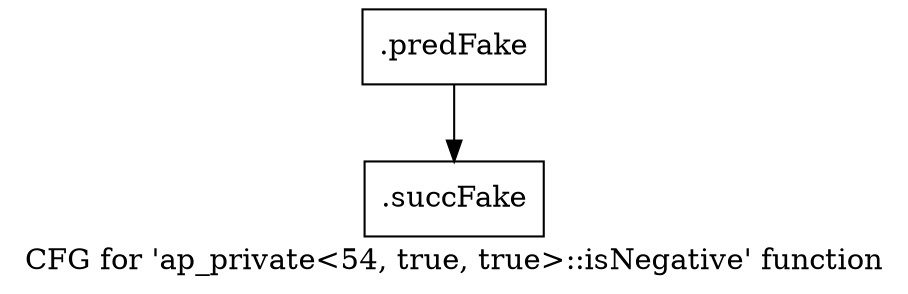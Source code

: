 digraph "CFG for 'ap_private\<54, true, true\>::isNegative' function" {
	label="CFG for 'ap_private\<54, true, true\>::isNegative' function";

	Node0x5b82120 [shape=record,filename="",linenumber="",label="{.predFake}"];
	Node0x5b82120 -> Node0x6129540[ callList="" memoryops="" filename="/mnt/xilinx/Vitis_HLS/2021.2/include/etc/ap_private.h" execusionnum="48"];
	Node0x6129540 [shape=record,filename="/mnt/xilinx/Vitis_HLS/2021.2/include/etc/ap_private.h",linenumber="1763",label="{.succFake}"];
}
